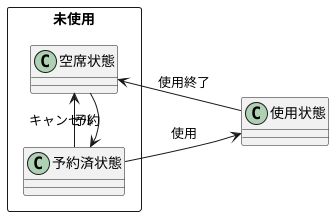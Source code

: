 @startuml
left to right direction
rectangle 未使用{
空席状態 --> 予約済状態 : 予約
予約済状態 -> 空席状態 : キャンセル
}
予約済状態 --> 使用状態 : 使用
使用状態 --> 空席状態 : 使用終了
@enduml